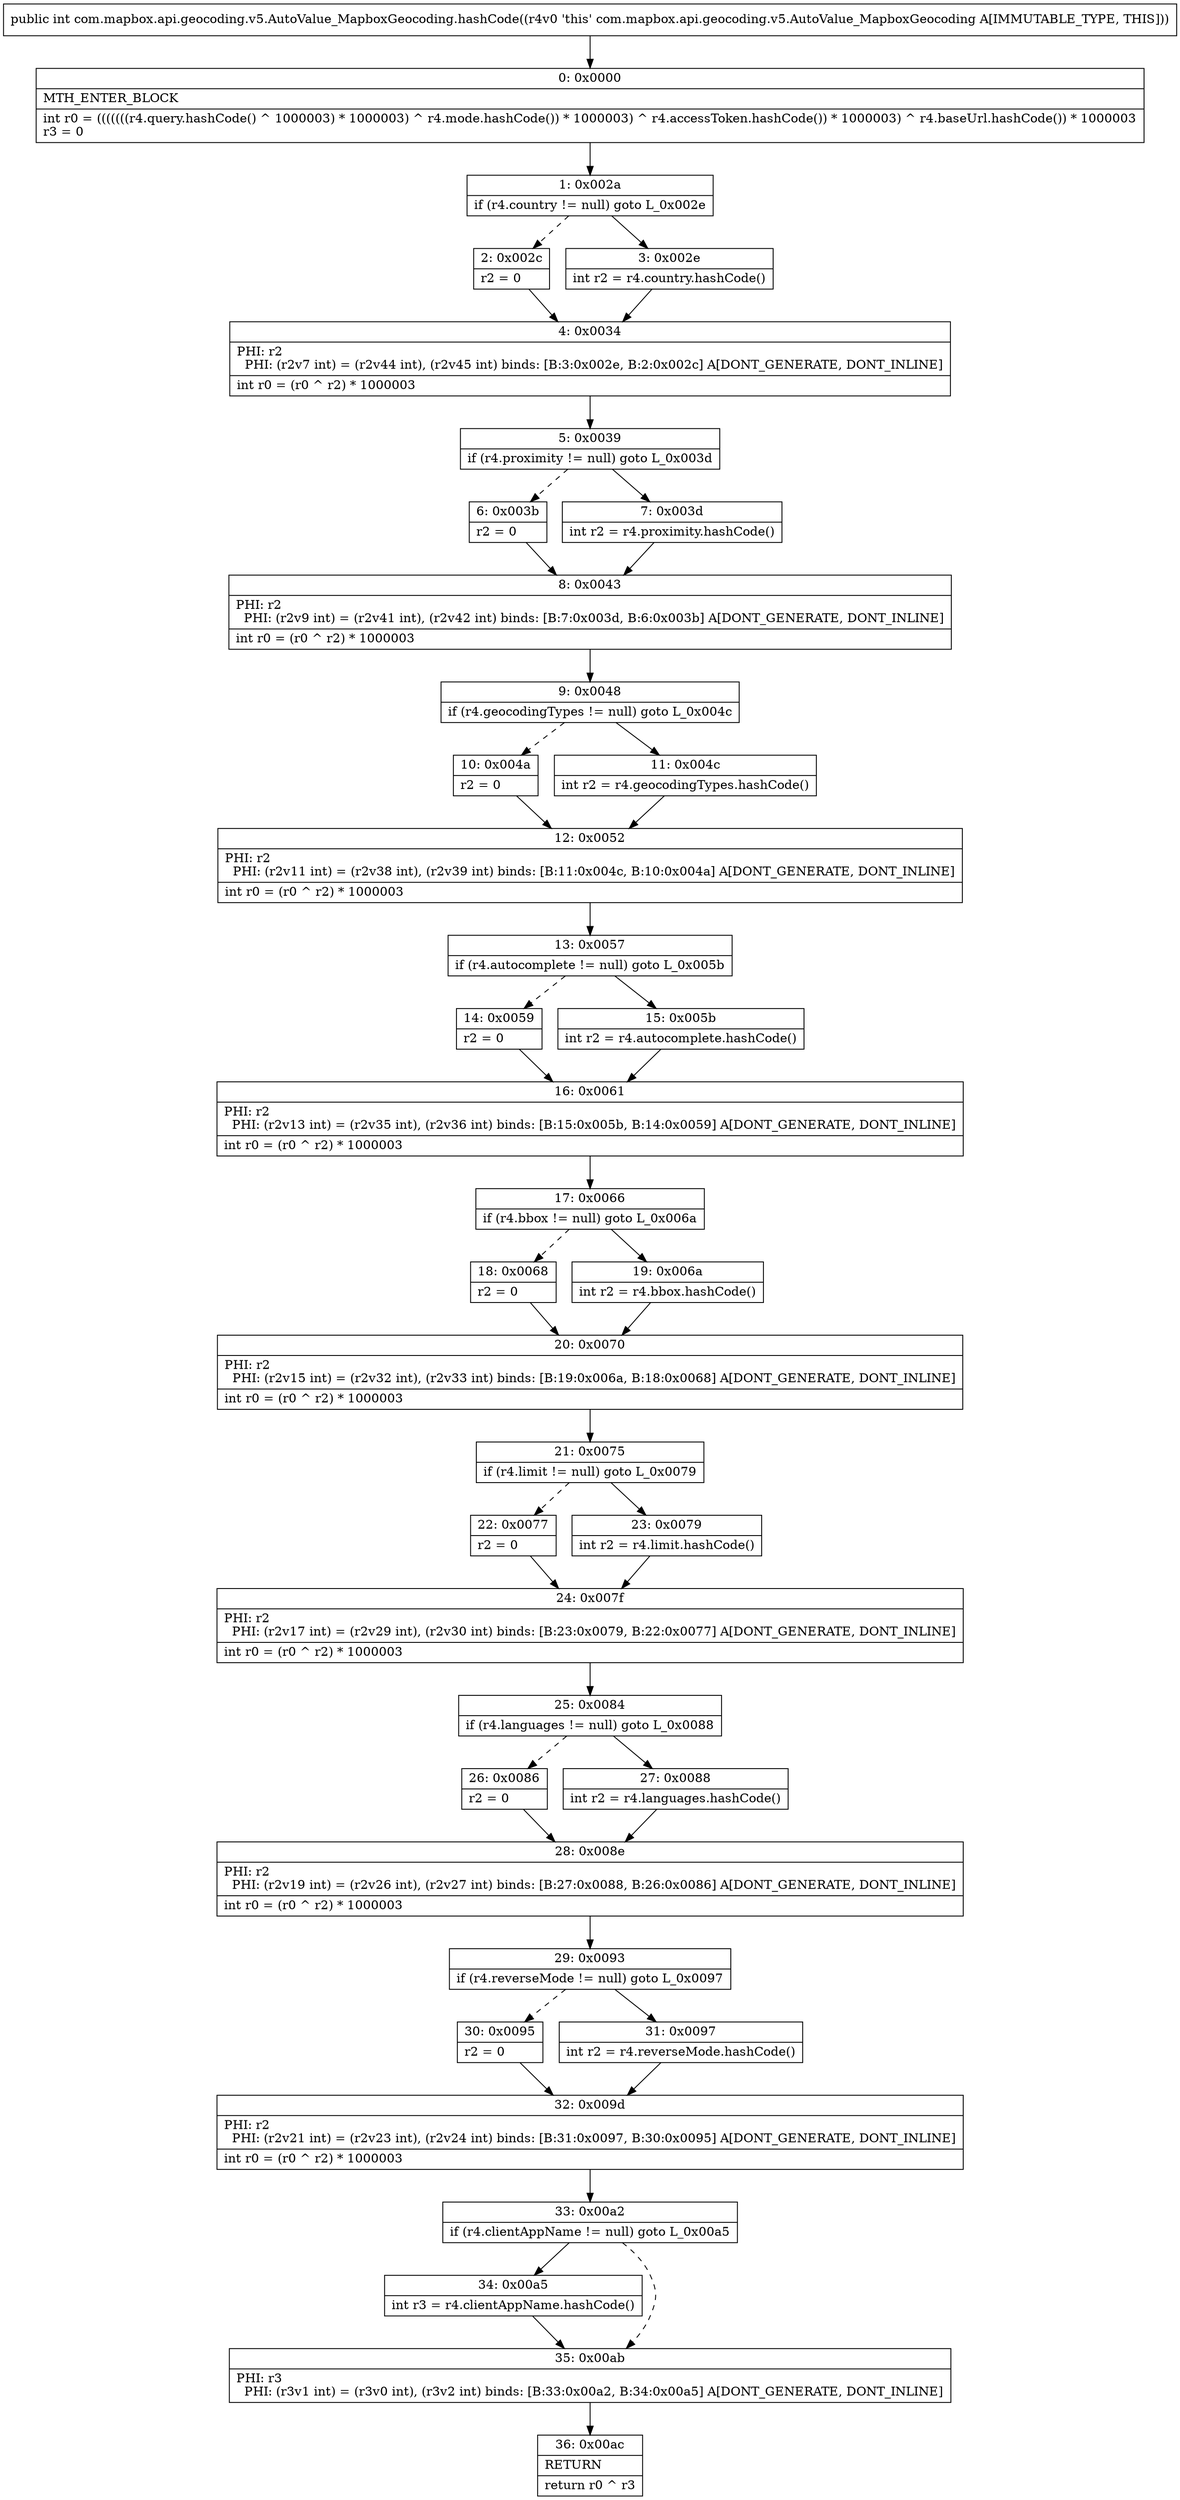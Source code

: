 digraph "CFG forcom.mapbox.api.geocoding.v5.AutoValue_MapboxGeocoding.hashCode()I" {
Node_0 [shape=record,label="{0\:\ 0x0000|MTH_ENTER_BLOCK\l|int r0 = (((((((r4.query.hashCode() ^ 1000003) * 1000003) ^ r4.mode.hashCode()) * 1000003) ^ r4.accessToken.hashCode()) * 1000003) ^ r4.baseUrl.hashCode()) * 1000003\lr3 = 0\l}"];
Node_1 [shape=record,label="{1\:\ 0x002a|if (r4.country != null) goto L_0x002e\l}"];
Node_2 [shape=record,label="{2\:\ 0x002c|r2 = 0\l}"];
Node_3 [shape=record,label="{3\:\ 0x002e|int r2 = r4.country.hashCode()\l}"];
Node_4 [shape=record,label="{4\:\ 0x0034|PHI: r2 \l  PHI: (r2v7 int) = (r2v44 int), (r2v45 int) binds: [B:3:0x002e, B:2:0x002c] A[DONT_GENERATE, DONT_INLINE]\l|int r0 = (r0 ^ r2) * 1000003\l}"];
Node_5 [shape=record,label="{5\:\ 0x0039|if (r4.proximity != null) goto L_0x003d\l}"];
Node_6 [shape=record,label="{6\:\ 0x003b|r2 = 0\l}"];
Node_7 [shape=record,label="{7\:\ 0x003d|int r2 = r4.proximity.hashCode()\l}"];
Node_8 [shape=record,label="{8\:\ 0x0043|PHI: r2 \l  PHI: (r2v9 int) = (r2v41 int), (r2v42 int) binds: [B:7:0x003d, B:6:0x003b] A[DONT_GENERATE, DONT_INLINE]\l|int r0 = (r0 ^ r2) * 1000003\l}"];
Node_9 [shape=record,label="{9\:\ 0x0048|if (r4.geocodingTypes != null) goto L_0x004c\l}"];
Node_10 [shape=record,label="{10\:\ 0x004a|r2 = 0\l}"];
Node_11 [shape=record,label="{11\:\ 0x004c|int r2 = r4.geocodingTypes.hashCode()\l}"];
Node_12 [shape=record,label="{12\:\ 0x0052|PHI: r2 \l  PHI: (r2v11 int) = (r2v38 int), (r2v39 int) binds: [B:11:0x004c, B:10:0x004a] A[DONT_GENERATE, DONT_INLINE]\l|int r0 = (r0 ^ r2) * 1000003\l}"];
Node_13 [shape=record,label="{13\:\ 0x0057|if (r4.autocomplete != null) goto L_0x005b\l}"];
Node_14 [shape=record,label="{14\:\ 0x0059|r2 = 0\l}"];
Node_15 [shape=record,label="{15\:\ 0x005b|int r2 = r4.autocomplete.hashCode()\l}"];
Node_16 [shape=record,label="{16\:\ 0x0061|PHI: r2 \l  PHI: (r2v13 int) = (r2v35 int), (r2v36 int) binds: [B:15:0x005b, B:14:0x0059] A[DONT_GENERATE, DONT_INLINE]\l|int r0 = (r0 ^ r2) * 1000003\l}"];
Node_17 [shape=record,label="{17\:\ 0x0066|if (r4.bbox != null) goto L_0x006a\l}"];
Node_18 [shape=record,label="{18\:\ 0x0068|r2 = 0\l}"];
Node_19 [shape=record,label="{19\:\ 0x006a|int r2 = r4.bbox.hashCode()\l}"];
Node_20 [shape=record,label="{20\:\ 0x0070|PHI: r2 \l  PHI: (r2v15 int) = (r2v32 int), (r2v33 int) binds: [B:19:0x006a, B:18:0x0068] A[DONT_GENERATE, DONT_INLINE]\l|int r0 = (r0 ^ r2) * 1000003\l}"];
Node_21 [shape=record,label="{21\:\ 0x0075|if (r4.limit != null) goto L_0x0079\l}"];
Node_22 [shape=record,label="{22\:\ 0x0077|r2 = 0\l}"];
Node_23 [shape=record,label="{23\:\ 0x0079|int r2 = r4.limit.hashCode()\l}"];
Node_24 [shape=record,label="{24\:\ 0x007f|PHI: r2 \l  PHI: (r2v17 int) = (r2v29 int), (r2v30 int) binds: [B:23:0x0079, B:22:0x0077] A[DONT_GENERATE, DONT_INLINE]\l|int r0 = (r0 ^ r2) * 1000003\l}"];
Node_25 [shape=record,label="{25\:\ 0x0084|if (r4.languages != null) goto L_0x0088\l}"];
Node_26 [shape=record,label="{26\:\ 0x0086|r2 = 0\l}"];
Node_27 [shape=record,label="{27\:\ 0x0088|int r2 = r4.languages.hashCode()\l}"];
Node_28 [shape=record,label="{28\:\ 0x008e|PHI: r2 \l  PHI: (r2v19 int) = (r2v26 int), (r2v27 int) binds: [B:27:0x0088, B:26:0x0086] A[DONT_GENERATE, DONT_INLINE]\l|int r0 = (r0 ^ r2) * 1000003\l}"];
Node_29 [shape=record,label="{29\:\ 0x0093|if (r4.reverseMode != null) goto L_0x0097\l}"];
Node_30 [shape=record,label="{30\:\ 0x0095|r2 = 0\l}"];
Node_31 [shape=record,label="{31\:\ 0x0097|int r2 = r4.reverseMode.hashCode()\l}"];
Node_32 [shape=record,label="{32\:\ 0x009d|PHI: r2 \l  PHI: (r2v21 int) = (r2v23 int), (r2v24 int) binds: [B:31:0x0097, B:30:0x0095] A[DONT_GENERATE, DONT_INLINE]\l|int r0 = (r0 ^ r2) * 1000003\l}"];
Node_33 [shape=record,label="{33\:\ 0x00a2|if (r4.clientAppName != null) goto L_0x00a5\l}"];
Node_34 [shape=record,label="{34\:\ 0x00a5|int r3 = r4.clientAppName.hashCode()\l}"];
Node_35 [shape=record,label="{35\:\ 0x00ab|PHI: r3 \l  PHI: (r3v1 int) = (r3v0 int), (r3v2 int) binds: [B:33:0x00a2, B:34:0x00a5] A[DONT_GENERATE, DONT_INLINE]\l}"];
Node_36 [shape=record,label="{36\:\ 0x00ac|RETURN\l|return r0 ^ r3\l}"];
MethodNode[shape=record,label="{public int com.mapbox.api.geocoding.v5.AutoValue_MapboxGeocoding.hashCode((r4v0 'this' com.mapbox.api.geocoding.v5.AutoValue_MapboxGeocoding A[IMMUTABLE_TYPE, THIS])) }"];
MethodNode -> Node_0;
Node_0 -> Node_1;
Node_1 -> Node_2[style=dashed];
Node_1 -> Node_3;
Node_2 -> Node_4;
Node_3 -> Node_4;
Node_4 -> Node_5;
Node_5 -> Node_6[style=dashed];
Node_5 -> Node_7;
Node_6 -> Node_8;
Node_7 -> Node_8;
Node_8 -> Node_9;
Node_9 -> Node_10[style=dashed];
Node_9 -> Node_11;
Node_10 -> Node_12;
Node_11 -> Node_12;
Node_12 -> Node_13;
Node_13 -> Node_14[style=dashed];
Node_13 -> Node_15;
Node_14 -> Node_16;
Node_15 -> Node_16;
Node_16 -> Node_17;
Node_17 -> Node_18[style=dashed];
Node_17 -> Node_19;
Node_18 -> Node_20;
Node_19 -> Node_20;
Node_20 -> Node_21;
Node_21 -> Node_22[style=dashed];
Node_21 -> Node_23;
Node_22 -> Node_24;
Node_23 -> Node_24;
Node_24 -> Node_25;
Node_25 -> Node_26[style=dashed];
Node_25 -> Node_27;
Node_26 -> Node_28;
Node_27 -> Node_28;
Node_28 -> Node_29;
Node_29 -> Node_30[style=dashed];
Node_29 -> Node_31;
Node_30 -> Node_32;
Node_31 -> Node_32;
Node_32 -> Node_33;
Node_33 -> Node_34;
Node_33 -> Node_35[style=dashed];
Node_34 -> Node_35;
Node_35 -> Node_36;
}

